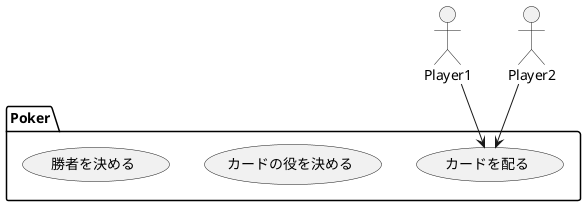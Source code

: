 @startuml

:Player1:
:Player2:

package Poker{
  usecase "カードを配る" as UC1
  usecase "カードの役を決める" as UC2
  usecase "勝者を決める" as UC3
}

Player1-->UC1
Player2-->UC1

@enduml
